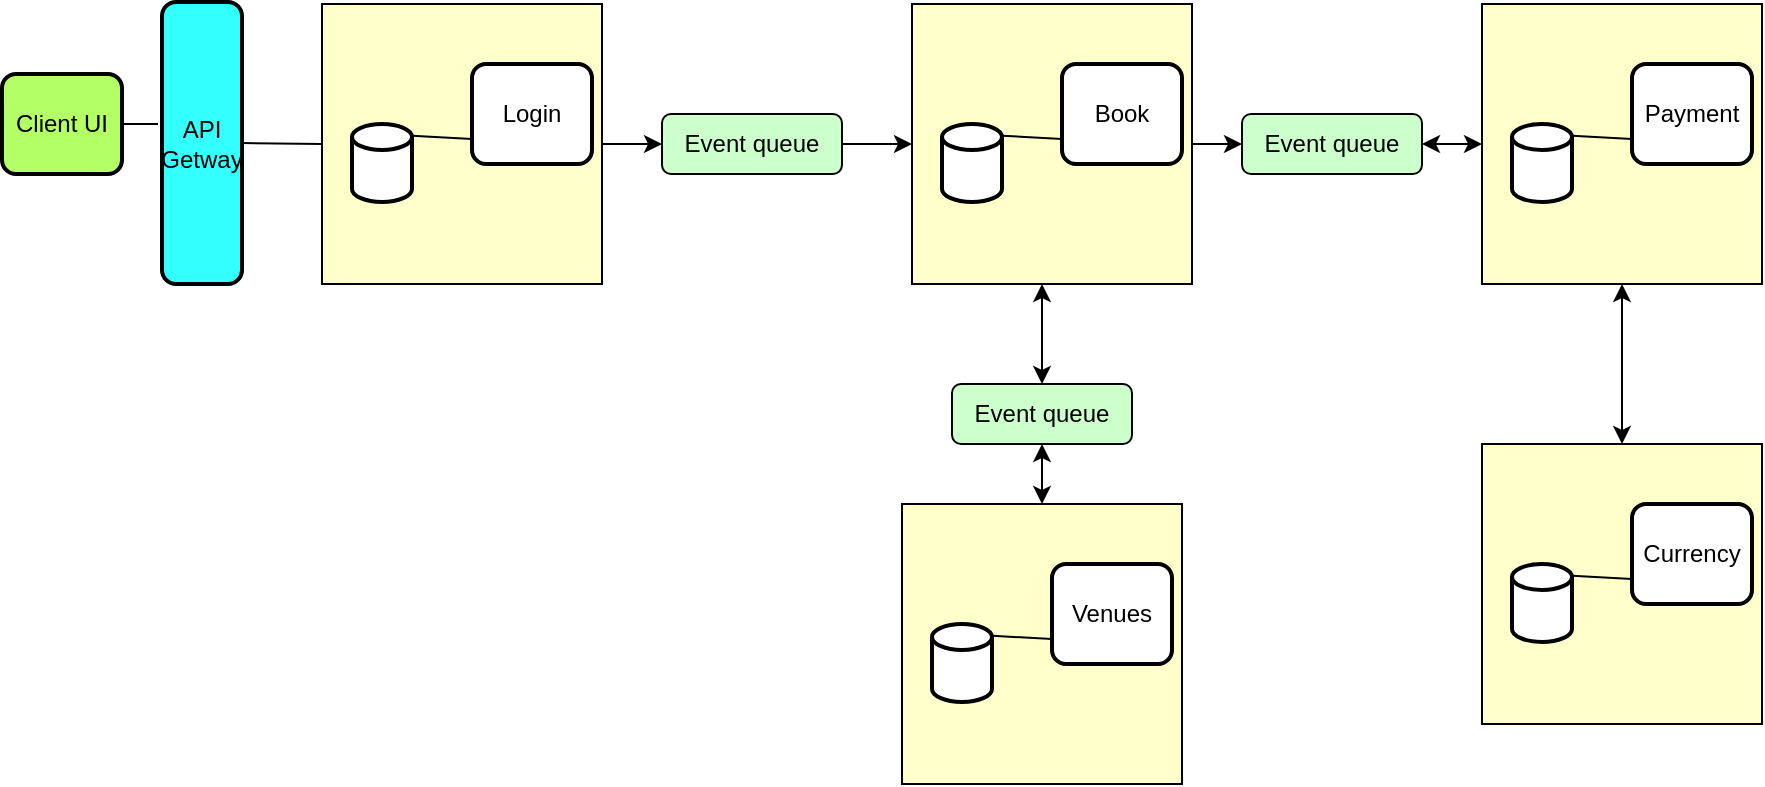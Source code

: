 <mxfile version="15.1.4" type="github">
  <diagram id="3IPgvPn5ghExNKYwgKq3" name="Page-1">
    <mxGraphModel dx="1718" dy="450" grid="1" gridSize="10" guides="1" tooltips="1" connect="1" arrows="1" fold="1" page="1" pageScale="1" pageWidth="850" pageHeight="1100" math="0" shadow="0">
      <root>
        <mxCell id="0" />
        <mxCell id="1" parent="0" />
        <mxCell id="V3RabaSwefz8Ij1G7BTQ-1" value="" style="whiteSpace=wrap;html=1;aspect=fixed;fillColor=#FFFFCC;" vertex="1" parent="1">
          <mxGeometry x="160" y="50" width="140" height="140" as="geometry" />
        </mxCell>
        <mxCell id="V3RabaSwefz8Ij1G7BTQ-2" value="Login" style="rounded=1;whiteSpace=wrap;html=1;absoluteArcSize=1;arcSize=14;strokeWidth=2;" vertex="1" parent="1">
          <mxGeometry x="235" y="80" width="60" height="50" as="geometry" />
        </mxCell>
        <mxCell id="V3RabaSwefz8Ij1G7BTQ-3" value="" style="strokeWidth=2;html=1;shape=mxgraph.flowchart.database;whiteSpace=wrap;" vertex="1" parent="1">
          <mxGeometry x="175" y="110" width="30" height="39" as="geometry" />
        </mxCell>
        <mxCell id="V3RabaSwefz8Ij1G7BTQ-4" value="" style="endArrow=none;html=1;entryX=0;entryY=0.75;entryDx=0;entryDy=0;exitX=1;exitY=0.15;exitDx=0;exitDy=0;exitPerimeter=0;" edge="1" parent="1" source="V3RabaSwefz8Ij1G7BTQ-3" target="V3RabaSwefz8Ij1G7BTQ-2">
          <mxGeometry width="50" height="50" relative="1" as="geometry">
            <mxPoint x="215" y="130" as="sourcePoint" />
            <mxPoint x="335" y="90" as="targetPoint" />
          </mxGeometry>
        </mxCell>
        <mxCell id="V3RabaSwefz8Ij1G7BTQ-5" value="" style="edgeStyle=orthogonalEdgeStyle;rounded=0;orthogonalLoop=1;jettySize=auto;html=1;" edge="1" parent="1" source="V3RabaSwefz8Ij1G7BTQ-6" target="V3RabaSwefz8Ij1G7BTQ-23">
          <mxGeometry relative="1" as="geometry" />
        </mxCell>
        <mxCell id="V3RabaSwefz8Ij1G7BTQ-6" value="" style="whiteSpace=wrap;html=1;aspect=fixed;fillColor=#FFFFCC;" vertex="1" parent="1">
          <mxGeometry x="455" y="50" width="140" height="140" as="geometry" />
        </mxCell>
        <mxCell id="V3RabaSwefz8Ij1G7BTQ-7" value="Book" style="rounded=1;whiteSpace=wrap;html=1;absoluteArcSize=1;arcSize=14;strokeWidth=2;" vertex="1" parent="1">
          <mxGeometry x="530" y="80" width="60" height="50" as="geometry" />
        </mxCell>
        <mxCell id="V3RabaSwefz8Ij1G7BTQ-8" value="" style="strokeWidth=2;html=1;shape=mxgraph.flowchart.database;whiteSpace=wrap;" vertex="1" parent="1">
          <mxGeometry x="470" y="110" width="30" height="39" as="geometry" />
        </mxCell>
        <mxCell id="V3RabaSwefz8Ij1G7BTQ-9" value="" style="endArrow=none;html=1;entryX=0;entryY=0.75;entryDx=0;entryDy=0;exitX=1;exitY=0.15;exitDx=0;exitDy=0;exitPerimeter=0;" edge="1" parent="1" source="V3RabaSwefz8Ij1G7BTQ-8" target="V3RabaSwefz8Ij1G7BTQ-7">
          <mxGeometry width="50" height="50" relative="1" as="geometry">
            <mxPoint x="510" y="130" as="sourcePoint" />
            <mxPoint x="630" y="90" as="targetPoint" />
          </mxGeometry>
        </mxCell>
        <mxCell id="V3RabaSwefz8Ij1G7BTQ-10" value="" style="whiteSpace=wrap;html=1;aspect=fixed;fillColor=#FFFFCC;" vertex="1" parent="1">
          <mxGeometry x="740" y="50" width="140" height="140" as="geometry" />
        </mxCell>
        <mxCell id="V3RabaSwefz8Ij1G7BTQ-11" value="Payment" style="rounded=1;whiteSpace=wrap;html=1;absoluteArcSize=1;arcSize=14;strokeWidth=2;" vertex="1" parent="1">
          <mxGeometry x="815" y="80" width="60" height="50" as="geometry" />
        </mxCell>
        <mxCell id="V3RabaSwefz8Ij1G7BTQ-12" value="" style="strokeWidth=2;html=1;shape=mxgraph.flowchart.database;whiteSpace=wrap;" vertex="1" parent="1">
          <mxGeometry x="755" y="110" width="30" height="39" as="geometry" />
        </mxCell>
        <mxCell id="V3RabaSwefz8Ij1G7BTQ-13" value="" style="endArrow=none;html=1;entryX=0;entryY=0.75;entryDx=0;entryDy=0;exitX=1;exitY=0.15;exitDx=0;exitDy=0;exitPerimeter=0;" edge="1" parent="1" source="V3RabaSwefz8Ij1G7BTQ-12" target="V3RabaSwefz8Ij1G7BTQ-11">
          <mxGeometry width="50" height="50" relative="1" as="geometry">
            <mxPoint x="795" y="130" as="sourcePoint" />
            <mxPoint x="915" y="90" as="targetPoint" />
          </mxGeometry>
        </mxCell>
        <mxCell id="V3RabaSwefz8Ij1G7BTQ-14" value="" style="whiteSpace=wrap;html=1;aspect=fixed;fillColor=#FFFFCC;" vertex="1" parent="1">
          <mxGeometry x="450" y="300" width="140" height="140" as="geometry" />
        </mxCell>
        <mxCell id="V3RabaSwefz8Ij1G7BTQ-15" value="Venues" style="rounded=1;whiteSpace=wrap;html=1;absoluteArcSize=1;arcSize=14;strokeWidth=2;" vertex="1" parent="1">
          <mxGeometry x="525" y="330" width="60" height="50" as="geometry" />
        </mxCell>
        <mxCell id="V3RabaSwefz8Ij1G7BTQ-16" value="" style="strokeWidth=2;html=1;shape=mxgraph.flowchart.database;whiteSpace=wrap;" vertex="1" parent="1">
          <mxGeometry x="465" y="360" width="30" height="39" as="geometry" />
        </mxCell>
        <mxCell id="V3RabaSwefz8Ij1G7BTQ-17" value="" style="endArrow=none;html=1;entryX=0;entryY=0.75;entryDx=0;entryDy=0;exitX=1;exitY=0.15;exitDx=0;exitDy=0;exitPerimeter=0;" edge="1" parent="1" source="V3RabaSwefz8Ij1G7BTQ-16" target="V3RabaSwefz8Ij1G7BTQ-15">
          <mxGeometry width="50" height="50" relative="1" as="geometry">
            <mxPoint x="505" y="380" as="sourcePoint" />
            <mxPoint x="625" y="340" as="targetPoint" />
          </mxGeometry>
        </mxCell>
        <mxCell id="V3RabaSwefz8Ij1G7BTQ-18" value="" style="whiteSpace=wrap;html=1;aspect=fixed;fillColor=#FFFFCC;" vertex="1" parent="1">
          <mxGeometry x="740" y="270" width="140" height="140" as="geometry" />
        </mxCell>
        <mxCell id="V3RabaSwefz8Ij1G7BTQ-19" value="Currency" style="rounded=1;whiteSpace=wrap;html=1;absoluteArcSize=1;arcSize=14;strokeWidth=2;" vertex="1" parent="1">
          <mxGeometry x="815" y="300" width="60" height="50" as="geometry" />
        </mxCell>
        <mxCell id="V3RabaSwefz8Ij1G7BTQ-20" value="" style="strokeWidth=2;html=1;shape=mxgraph.flowchart.database;whiteSpace=wrap;" vertex="1" parent="1">
          <mxGeometry x="755" y="330" width="30" height="39" as="geometry" />
        </mxCell>
        <mxCell id="V3RabaSwefz8Ij1G7BTQ-21" value="" style="endArrow=none;html=1;entryX=0;entryY=0.75;entryDx=0;entryDy=0;exitX=1;exitY=0.15;exitDx=0;exitDy=0;exitPerimeter=0;" edge="1" parent="1" source="V3RabaSwefz8Ij1G7BTQ-20" target="V3RabaSwefz8Ij1G7BTQ-19">
          <mxGeometry width="50" height="50" relative="1" as="geometry">
            <mxPoint x="795" y="350" as="sourcePoint" />
            <mxPoint x="915" y="310" as="targetPoint" />
          </mxGeometry>
        </mxCell>
        <mxCell id="V3RabaSwefz8Ij1G7BTQ-22" value="Event queue" style="rounded=1;whiteSpace=wrap;html=1;fillColor=#CCFFCC;" vertex="1" parent="1">
          <mxGeometry x="330" y="105" width="90" height="30" as="geometry" />
        </mxCell>
        <mxCell id="V3RabaSwefz8Ij1G7BTQ-23" value="Event queue" style="rounded=1;whiteSpace=wrap;html=1;fillColor=#CCFFCC;" vertex="1" parent="1">
          <mxGeometry x="620" y="105" width="90" height="30" as="geometry" />
        </mxCell>
        <mxCell id="V3RabaSwefz8Ij1G7BTQ-24" value="Event queue" style="rounded=1;whiteSpace=wrap;html=1;fillColor=#CCFFCC;" vertex="1" parent="1">
          <mxGeometry x="475" y="240" width="90" height="30" as="geometry" />
        </mxCell>
        <mxCell id="V3RabaSwefz8Ij1G7BTQ-25" value="" style="endArrow=classic;html=1;entryX=0;entryY=0.5;entryDx=0;entryDy=0;exitX=1;exitY=0.5;exitDx=0;exitDy=0;" edge="1" parent="1" source="V3RabaSwefz8Ij1G7BTQ-1" target="V3RabaSwefz8Ij1G7BTQ-22">
          <mxGeometry width="50" height="50" relative="1" as="geometry">
            <mxPoint x="303" y="105" as="sourcePoint" />
            <mxPoint x="390" y="180" as="targetPoint" />
          </mxGeometry>
        </mxCell>
        <mxCell id="V3RabaSwefz8Ij1G7BTQ-26" value="" style="endArrow=classic;html=1;entryX=0;entryY=0.5;entryDx=0;entryDy=0;exitX=1;exitY=0.5;exitDx=0;exitDy=0;" edge="1" parent="1" source="V3RabaSwefz8Ij1G7BTQ-22" target="V3RabaSwefz8Ij1G7BTQ-6">
          <mxGeometry width="50" height="50" relative="1" as="geometry">
            <mxPoint x="430" y="120" as="sourcePoint" />
            <mxPoint x="400" y="180" as="targetPoint" />
          </mxGeometry>
        </mxCell>
        <mxCell id="V3RabaSwefz8Ij1G7BTQ-27" value="" style="endArrow=classic;startArrow=classic;html=1;entryX=1;entryY=0.5;entryDx=0;entryDy=0;exitX=0;exitY=0.5;exitDx=0;exitDy=0;" edge="1" parent="1" source="V3RabaSwefz8Ij1G7BTQ-10" target="V3RabaSwefz8Ij1G7BTQ-23">
          <mxGeometry width="50" height="50" relative="1" as="geometry">
            <mxPoint x="530" y="115" as="sourcePoint" />
            <mxPoint x="650" y="180" as="targetPoint" />
          </mxGeometry>
        </mxCell>
        <mxCell id="V3RabaSwefz8Ij1G7BTQ-28" value="" style="endArrow=classic;startArrow=classic;html=1;entryX=0.5;entryY=1;entryDx=0;entryDy=0;exitX=0.5;exitY=0;exitDx=0;exitDy=0;" edge="1" parent="1" source="V3RabaSwefz8Ij1G7BTQ-18" target="V3RabaSwefz8Ij1G7BTQ-10">
          <mxGeometry width="50" height="50" relative="1" as="geometry">
            <mxPoint x="600" y="230" as="sourcePoint" />
            <mxPoint x="650" y="180" as="targetPoint" />
          </mxGeometry>
        </mxCell>
        <mxCell id="V3RabaSwefz8Ij1G7BTQ-29" value="" style="endArrow=classic;startArrow=classic;html=1;exitX=0.5;exitY=0;exitDx=0;exitDy=0;" edge="1" parent="1" source="V3RabaSwefz8Ij1G7BTQ-24">
          <mxGeometry width="50" height="50" relative="1" as="geometry">
            <mxPoint x="670" y="330" as="sourcePoint" />
            <mxPoint x="520" y="190" as="targetPoint" />
          </mxGeometry>
        </mxCell>
        <mxCell id="V3RabaSwefz8Ij1G7BTQ-30" value="" style="endArrow=classic;startArrow=classic;html=1;entryX=0.5;entryY=1;entryDx=0;entryDy=0;exitX=0.5;exitY=0;exitDx=0;exitDy=0;" edge="1" parent="1" source="V3RabaSwefz8Ij1G7BTQ-14" target="V3RabaSwefz8Ij1G7BTQ-24">
          <mxGeometry width="50" height="50" relative="1" as="geometry">
            <mxPoint x="670" y="330" as="sourcePoint" />
            <mxPoint x="720" y="280" as="targetPoint" />
          </mxGeometry>
        </mxCell>
        <mxCell id="V3RabaSwefz8Ij1G7BTQ-31" value="Client UI" style="rounded=1;whiteSpace=wrap;html=1;absoluteArcSize=1;arcSize=14;strokeWidth=2;fillColor=#B3FF66;" vertex="1" parent="1">
          <mxGeometry y="85" width="60" height="50" as="geometry" />
        </mxCell>
        <mxCell id="V3RabaSwefz8Ij1G7BTQ-32" value="API Getway" style="rounded=1;whiteSpace=wrap;html=1;absoluteArcSize=1;arcSize=14;strokeWidth=2;fillColor=#33FFFF;" vertex="1" parent="1">
          <mxGeometry x="80" y="49" width="40" height="141" as="geometry" />
        </mxCell>
        <mxCell id="V3RabaSwefz8Ij1G7BTQ-33" value="" style="endArrow=none;html=1;exitX=1;exitY=0.5;exitDx=0;exitDy=0;" edge="1" parent="1" source="V3RabaSwefz8Ij1G7BTQ-31">
          <mxGeometry width="50" height="50" relative="1" as="geometry">
            <mxPoint x="450" y="210" as="sourcePoint" />
            <mxPoint x="78" y="110" as="targetPoint" />
          </mxGeometry>
        </mxCell>
        <mxCell id="V3RabaSwefz8Ij1G7BTQ-34" value="" style="endArrow=none;html=1;exitX=1;exitY=0.5;exitDx=0;exitDy=0;entryX=0;entryY=0.5;entryDx=0;entryDy=0;" edge="1" parent="1" source="V3RabaSwefz8Ij1G7BTQ-32" target="V3RabaSwefz8Ij1G7BTQ-1">
          <mxGeometry width="50" height="50" relative="1" as="geometry">
            <mxPoint x="450" y="210" as="sourcePoint" />
            <mxPoint x="500" y="160" as="targetPoint" />
          </mxGeometry>
        </mxCell>
      </root>
    </mxGraphModel>
  </diagram>
</mxfile>
